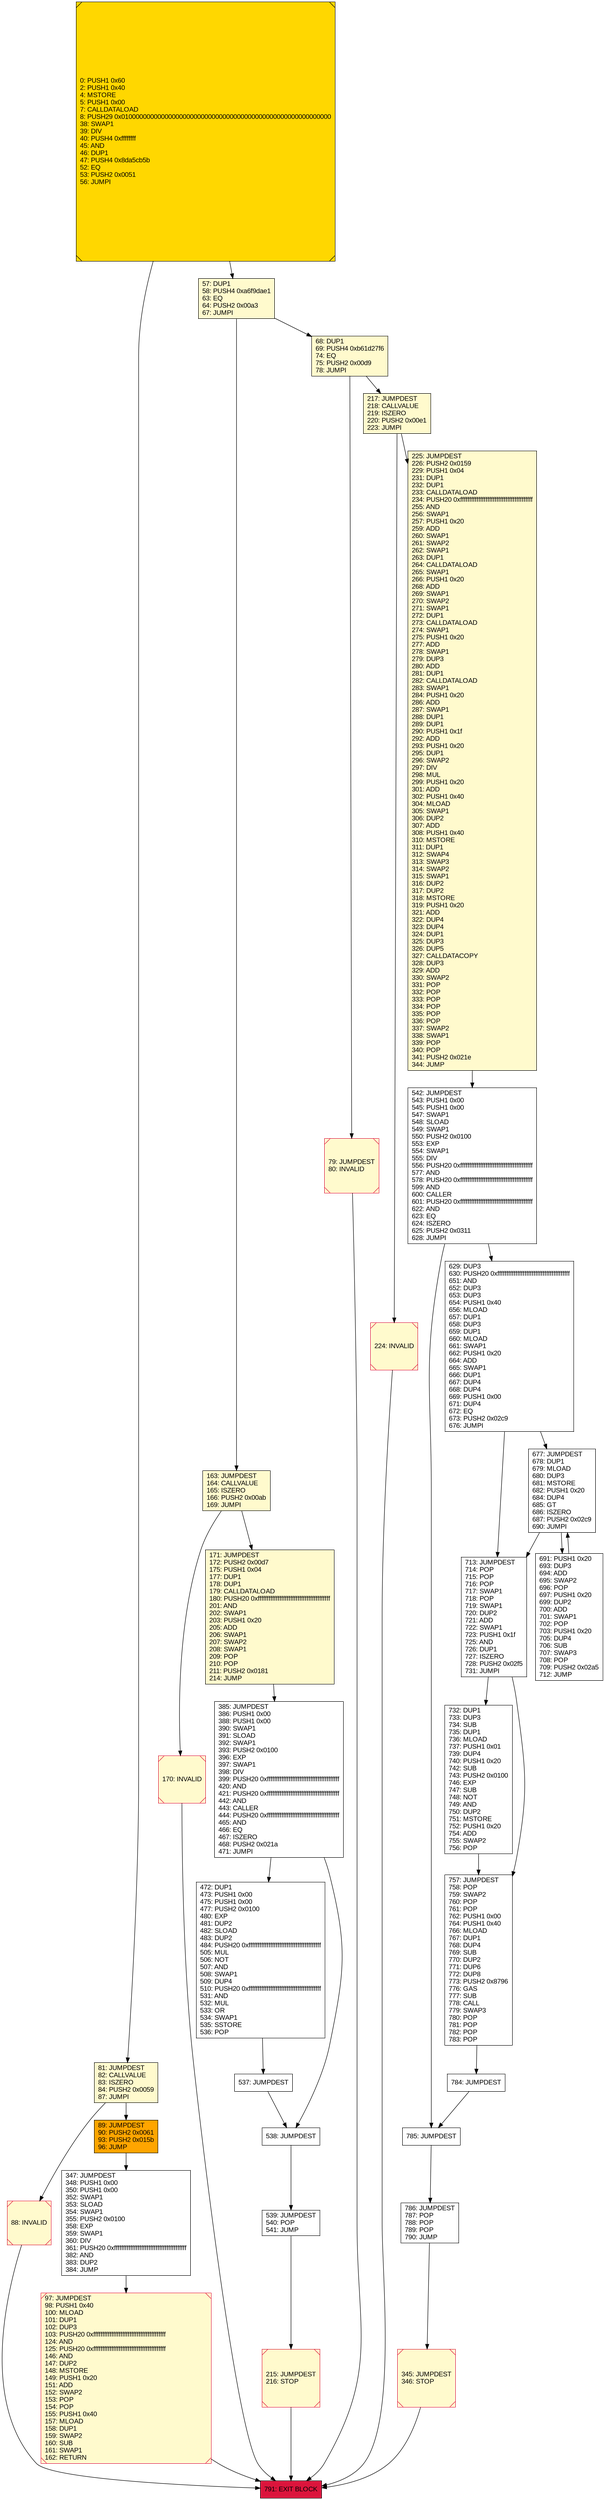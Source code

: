 digraph G {
bgcolor=transparent rankdir=UD;
node [shape=box style=filled color=black fillcolor=white fontname=arial fontcolor=black];
472 [label="472: DUP1\l473: PUSH1 0x00\l475: PUSH1 0x00\l477: PUSH2 0x0100\l480: EXP\l481: DUP2\l482: SLOAD\l483: DUP2\l484: PUSH20 0xffffffffffffffffffffffffffffffffffffffff\l505: MUL\l506: NOT\l507: AND\l508: SWAP1\l509: DUP4\l510: PUSH20 0xffffffffffffffffffffffffffffffffffffffff\l531: AND\l532: MUL\l533: OR\l534: SWAP1\l535: SSTORE\l536: POP\l" ];
163 [label="163: JUMPDEST\l164: CALLVALUE\l165: ISZERO\l166: PUSH2 0x00ab\l169: JUMPI\l" fillcolor=lemonchiffon ];
215 [label="215: JUMPDEST\l216: STOP\l" fillcolor=lemonchiffon shape=Msquare color=crimson ];
385 [label="385: JUMPDEST\l386: PUSH1 0x00\l388: PUSH1 0x00\l390: SWAP1\l391: SLOAD\l392: SWAP1\l393: PUSH2 0x0100\l396: EXP\l397: SWAP1\l398: DIV\l399: PUSH20 0xffffffffffffffffffffffffffffffffffffffff\l420: AND\l421: PUSH20 0xffffffffffffffffffffffffffffffffffffffff\l442: AND\l443: CALLER\l444: PUSH20 0xffffffffffffffffffffffffffffffffffffffff\l465: AND\l466: EQ\l467: ISZERO\l468: PUSH2 0x021a\l471: JUMPI\l" ];
677 [label="677: JUMPDEST\l678: DUP1\l679: MLOAD\l680: DUP3\l681: MSTORE\l682: PUSH1 0x20\l684: DUP4\l685: GT\l686: ISZERO\l687: PUSH2 0x02c9\l690: JUMPI\l" ];
345 [label="345: JUMPDEST\l346: STOP\l" fillcolor=lemonchiffon shape=Msquare color=crimson ];
0 [label="0: PUSH1 0x60\l2: PUSH1 0x40\l4: MSTORE\l5: PUSH1 0x00\l7: CALLDATALOAD\l8: PUSH29 0x0100000000000000000000000000000000000000000000000000000000\l38: SWAP1\l39: DIV\l40: PUSH4 0xffffffff\l45: AND\l46: DUP1\l47: PUSH4 0x8da5cb5b\l52: EQ\l53: PUSH2 0x0051\l56: JUMPI\l" fillcolor=lemonchiffon shape=Msquare fillcolor=gold ];
713 [label="713: JUMPDEST\l714: POP\l715: POP\l716: POP\l717: SWAP1\l718: POP\l719: SWAP1\l720: DUP2\l721: ADD\l722: SWAP1\l723: PUSH1 0x1f\l725: AND\l726: DUP1\l727: ISZERO\l728: PUSH2 0x02f5\l731: JUMPI\l" ];
68 [label="68: DUP1\l69: PUSH4 0xb61d27f6\l74: EQ\l75: PUSH2 0x00d9\l78: JUMPI\l" fillcolor=lemonchiffon ];
537 [label="537: JUMPDEST\l" ];
170 [label="170: INVALID\l" fillcolor=lemonchiffon shape=Msquare color=crimson ];
791 [label="791: EXIT BLOCK\l" fillcolor=crimson ];
171 [label="171: JUMPDEST\l172: PUSH2 0x00d7\l175: PUSH1 0x04\l177: DUP1\l178: DUP1\l179: CALLDATALOAD\l180: PUSH20 0xffffffffffffffffffffffffffffffffffffffff\l201: AND\l202: SWAP1\l203: PUSH1 0x20\l205: ADD\l206: SWAP1\l207: SWAP2\l208: SWAP1\l209: POP\l210: POP\l211: PUSH2 0x0181\l214: JUMP\l" fillcolor=lemonchiffon ];
538 [label="538: JUMPDEST\l" ];
732 [label="732: DUP1\l733: DUP3\l734: SUB\l735: DUP1\l736: MLOAD\l737: PUSH1 0x01\l739: DUP4\l740: PUSH1 0x20\l742: SUB\l743: PUSH2 0x0100\l746: EXP\l747: SUB\l748: NOT\l749: AND\l750: DUP2\l751: MSTORE\l752: PUSH1 0x20\l754: ADD\l755: SWAP2\l756: POP\l" ];
81 [label="81: JUMPDEST\l82: CALLVALUE\l83: ISZERO\l84: PUSH2 0x0059\l87: JUMPI\l" fillcolor=lemonchiffon ];
79 [label="79: JUMPDEST\l80: INVALID\l" fillcolor=lemonchiffon shape=Msquare color=crimson ];
785 [label="785: JUMPDEST\l" ];
57 [label="57: DUP1\l58: PUSH4 0xa6f9dae1\l63: EQ\l64: PUSH2 0x00a3\l67: JUMPI\l" fillcolor=lemonchiffon ];
784 [label="784: JUMPDEST\l" ];
224 [label="224: INVALID\l" fillcolor=lemonchiffon shape=Msquare color=crimson ];
225 [label="225: JUMPDEST\l226: PUSH2 0x0159\l229: PUSH1 0x04\l231: DUP1\l232: DUP1\l233: CALLDATALOAD\l234: PUSH20 0xffffffffffffffffffffffffffffffffffffffff\l255: AND\l256: SWAP1\l257: PUSH1 0x20\l259: ADD\l260: SWAP1\l261: SWAP2\l262: SWAP1\l263: DUP1\l264: CALLDATALOAD\l265: SWAP1\l266: PUSH1 0x20\l268: ADD\l269: SWAP1\l270: SWAP2\l271: SWAP1\l272: DUP1\l273: CALLDATALOAD\l274: SWAP1\l275: PUSH1 0x20\l277: ADD\l278: SWAP1\l279: DUP3\l280: ADD\l281: DUP1\l282: CALLDATALOAD\l283: SWAP1\l284: PUSH1 0x20\l286: ADD\l287: SWAP1\l288: DUP1\l289: DUP1\l290: PUSH1 0x1f\l292: ADD\l293: PUSH1 0x20\l295: DUP1\l296: SWAP2\l297: DIV\l298: MUL\l299: PUSH1 0x20\l301: ADD\l302: PUSH1 0x40\l304: MLOAD\l305: SWAP1\l306: DUP2\l307: ADD\l308: PUSH1 0x40\l310: MSTORE\l311: DUP1\l312: SWAP4\l313: SWAP3\l314: SWAP2\l315: SWAP1\l316: DUP2\l317: DUP2\l318: MSTORE\l319: PUSH1 0x20\l321: ADD\l322: DUP4\l323: DUP4\l324: DUP1\l325: DUP3\l326: DUP5\l327: CALLDATACOPY\l328: DUP3\l329: ADD\l330: SWAP2\l331: POP\l332: POP\l333: POP\l334: POP\l335: POP\l336: POP\l337: SWAP2\l338: SWAP1\l339: POP\l340: POP\l341: PUSH2 0x021e\l344: JUMP\l" fillcolor=lemonchiffon ];
88 [label="88: INVALID\l" fillcolor=lemonchiffon shape=Msquare color=crimson ];
347 [label="347: JUMPDEST\l348: PUSH1 0x00\l350: PUSH1 0x00\l352: SWAP1\l353: SLOAD\l354: SWAP1\l355: PUSH2 0x0100\l358: EXP\l359: SWAP1\l360: DIV\l361: PUSH20 0xffffffffffffffffffffffffffffffffffffffff\l382: AND\l383: DUP2\l384: JUMP\l" ];
542 [label="542: JUMPDEST\l543: PUSH1 0x00\l545: PUSH1 0x00\l547: SWAP1\l548: SLOAD\l549: SWAP1\l550: PUSH2 0x0100\l553: EXP\l554: SWAP1\l555: DIV\l556: PUSH20 0xffffffffffffffffffffffffffffffffffffffff\l577: AND\l578: PUSH20 0xffffffffffffffffffffffffffffffffffffffff\l599: AND\l600: CALLER\l601: PUSH20 0xffffffffffffffffffffffffffffffffffffffff\l622: AND\l623: EQ\l624: ISZERO\l625: PUSH2 0x0311\l628: JUMPI\l" ];
89 [label="89: JUMPDEST\l90: PUSH2 0x0061\l93: PUSH2 0x015b\l96: JUMP\l" fillcolor=orange ];
629 [label="629: DUP3\l630: PUSH20 0xffffffffffffffffffffffffffffffffffffffff\l651: AND\l652: DUP3\l653: DUP3\l654: PUSH1 0x40\l656: MLOAD\l657: DUP1\l658: DUP3\l659: DUP1\l660: MLOAD\l661: SWAP1\l662: PUSH1 0x20\l664: ADD\l665: SWAP1\l666: DUP1\l667: DUP4\l668: DUP4\l669: PUSH1 0x00\l671: DUP4\l672: EQ\l673: PUSH2 0x02c9\l676: JUMPI\l" ];
97 [label="97: JUMPDEST\l98: PUSH1 0x40\l100: MLOAD\l101: DUP1\l102: DUP3\l103: PUSH20 0xffffffffffffffffffffffffffffffffffffffff\l124: AND\l125: PUSH20 0xffffffffffffffffffffffffffffffffffffffff\l146: AND\l147: DUP2\l148: MSTORE\l149: PUSH1 0x20\l151: ADD\l152: SWAP2\l153: POP\l154: POP\l155: PUSH1 0x40\l157: MLOAD\l158: DUP1\l159: SWAP2\l160: SUB\l161: SWAP1\l162: RETURN\l" fillcolor=lemonchiffon shape=Msquare color=crimson ];
217 [label="217: JUMPDEST\l218: CALLVALUE\l219: ISZERO\l220: PUSH2 0x00e1\l223: JUMPI\l" fillcolor=lemonchiffon ];
786 [label="786: JUMPDEST\l787: POP\l788: POP\l789: POP\l790: JUMP\l" ];
757 [label="757: JUMPDEST\l758: POP\l759: SWAP2\l760: POP\l761: POP\l762: PUSH1 0x00\l764: PUSH1 0x40\l766: MLOAD\l767: DUP1\l768: DUP4\l769: SUB\l770: DUP2\l771: DUP6\l772: DUP8\l773: PUSH2 0x8796\l776: GAS\l777: SUB\l778: CALL\l779: SWAP3\l780: POP\l781: POP\l782: POP\l783: POP\l" ];
691 [label="691: PUSH1 0x20\l693: DUP3\l694: ADD\l695: SWAP2\l696: POP\l697: PUSH1 0x20\l699: DUP2\l700: ADD\l701: SWAP1\l702: POP\l703: PUSH1 0x20\l705: DUP4\l706: SUB\l707: SWAP3\l708: POP\l709: PUSH2 0x02a5\l712: JUMP\l" ];
539 [label="539: JUMPDEST\l540: POP\l541: JUMP\l" ];
784 -> 785;
170 -> 791;
542 -> 629;
537 -> 538;
89 -> 347;
713 -> 732;
68 -> 79;
224 -> 791;
0 -> 81;
385 -> 472;
225 -> 542;
0 -> 57;
79 -> 791;
57 -> 68;
217 -> 225;
163 -> 171;
215 -> 791;
163 -> 170;
472 -> 537;
677 -> 713;
345 -> 791;
347 -> 97;
57 -> 163;
171 -> 385;
385 -> 538;
732 -> 757;
68 -> 217;
97 -> 791;
629 -> 677;
713 -> 757;
757 -> 784;
538 -> 539;
217 -> 224;
785 -> 786;
88 -> 791;
542 -> 785;
677 -> 691;
691 -> 677;
81 -> 89;
81 -> 88;
786 -> 345;
539 -> 215;
629 -> 713;
}